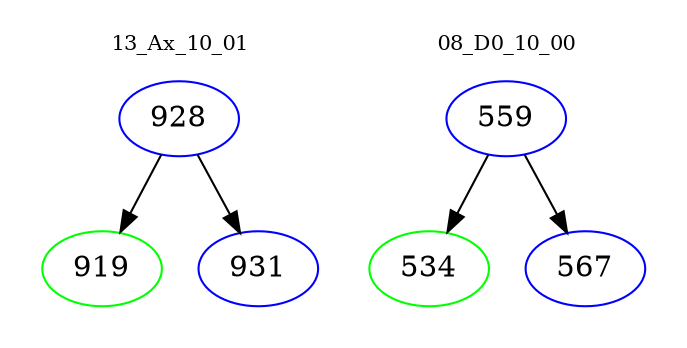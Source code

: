 digraph{
subgraph cluster_0 {
color = white
label = "13_Ax_10_01";
fontsize=10;
T0_928 [label="928", color="blue"]
T0_928 -> T0_919 [color="black"]
T0_919 [label="919", color="green"]
T0_928 -> T0_931 [color="black"]
T0_931 [label="931", color="blue"]
}
subgraph cluster_1 {
color = white
label = "08_D0_10_00";
fontsize=10;
T1_559 [label="559", color="blue"]
T1_559 -> T1_534 [color="black"]
T1_534 [label="534", color="green"]
T1_559 -> T1_567 [color="black"]
T1_567 [label="567", color="blue"]
}
}
